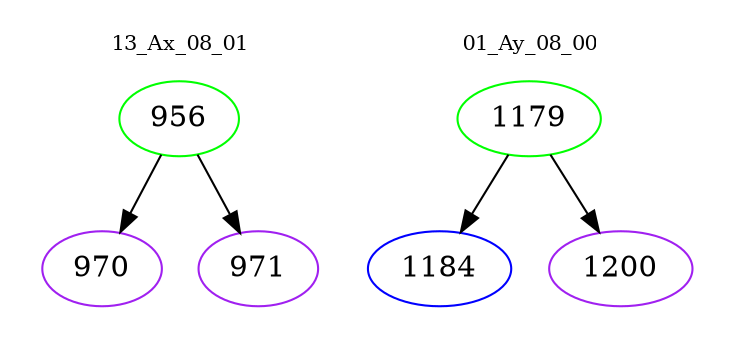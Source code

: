 digraph{
subgraph cluster_0 {
color = white
label = "13_Ax_08_01";
fontsize=10;
T0_956 [label="956", color="green"]
T0_956 -> T0_970 [color="black"]
T0_970 [label="970", color="purple"]
T0_956 -> T0_971 [color="black"]
T0_971 [label="971", color="purple"]
}
subgraph cluster_1 {
color = white
label = "01_Ay_08_00";
fontsize=10;
T1_1179 [label="1179", color="green"]
T1_1179 -> T1_1184 [color="black"]
T1_1184 [label="1184", color="blue"]
T1_1179 -> T1_1200 [color="black"]
T1_1200 [label="1200", color="purple"]
}
}
